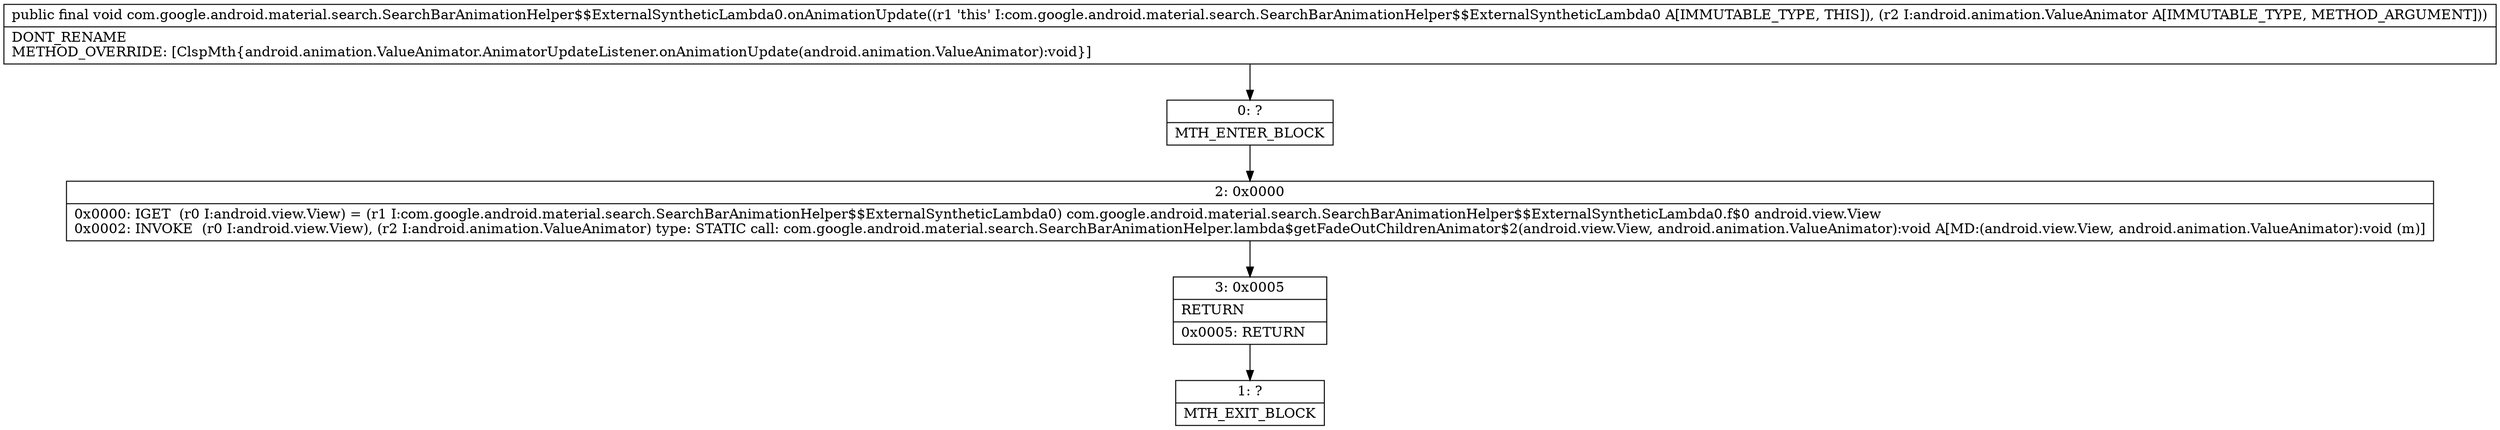 digraph "CFG forcom.google.android.material.search.SearchBarAnimationHelper$$ExternalSyntheticLambda0.onAnimationUpdate(Landroid\/animation\/ValueAnimator;)V" {
Node_0 [shape=record,label="{0\:\ ?|MTH_ENTER_BLOCK\l}"];
Node_2 [shape=record,label="{2\:\ 0x0000|0x0000: IGET  (r0 I:android.view.View) = (r1 I:com.google.android.material.search.SearchBarAnimationHelper$$ExternalSyntheticLambda0) com.google.android.material.search.SearchBarAnimationHelper$$ExternalSyntheticLambda0.f$0 android.view.View \l0x0002: INVOKE  (r0 I:android.view.View), (r2 I:android.animation.ValueAnimator) type: STATIC call: com.google.android.material.search.SearchBarAnimationHelper.lambda$getFadeOutChildrenAnimator$2(android.view.View, android.animation.ValueAnimator):void A[MD:(android.view.View, android.animation.ValueAnimator):void (m)]\l}"];
Node_3 [shape=record,label="{3\:\ 0x0005|RETURN\l|0x0005: RETURN   \l}"];
Node_1 [shape=record,label="{1\:\ ?|MTH_EXIT_BLOCK\l}"];
MethodNode[shape=record,label="{public final void com.google.android.material.search.SearchBarAnimationHelper$$ExternalSyntheticLambda0.onAnimationUpdate((r1 'this' I:com.google.android.material.search.SearchBarAnimationHelper$$ExternalSyntheticLambda0 A[IMMUTABLE_TYPE, THIS]), (r2 I:android.animation.ValueAnimator A[IMMUTABLE_TYPE, METHOD_ARGUMENT]))  | DONT_RENAME\lMETHOD_OVERRIDE: [ClspMth\{android.animation.ValueAnimator.AnimatorUpdateListener.onAnimationUpdate(android.animation.ValueAnimator):void\}]\l}"];
MethodNode -> Node_0;Node_0 -> Node_2;
Node_2 -> Node_3;
Node_3 -> Node_1;
}


